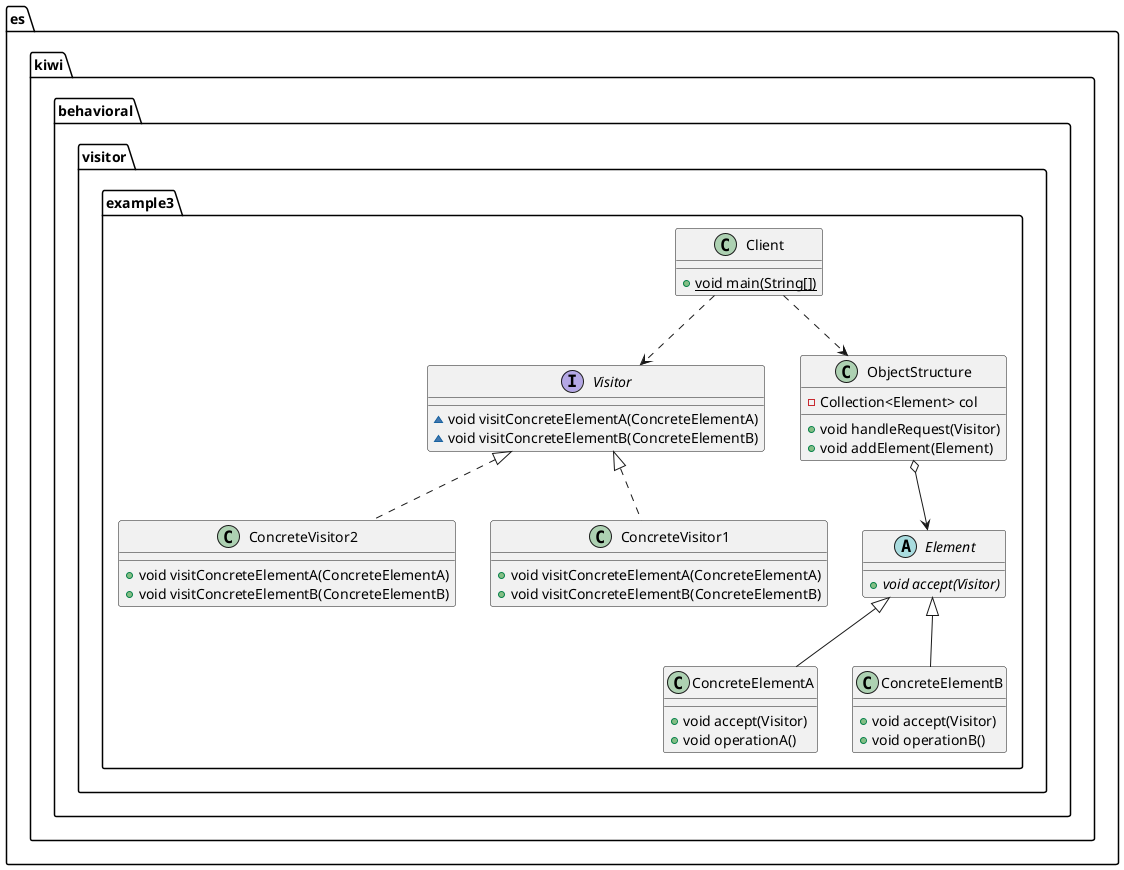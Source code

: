 @startuml
interface es.kiwi.behavioral.visitor.example3.Visitor {
~ void visitConcreteElementA(ConcreteElementA)
~ void visitConcreteElementB(ConcreteElementB)
}
class es.kiwi.behavioral.visitor.example3.ObjectStructure {
- Collection<Element> col
+ void handleRequest(Visitor)
+ void addElement(Element)
}
abstract class es.kiwi.behavioral.visitor.example3.Element {
+ {abstract}void accept(Visitor)
}
class es.kiwi.behavioral.visitor.example3.ConcreteElementA {
+ void accept(Visitor)
+ void operationA()
}
class es.kiwi.behavioral.visitor.example3.ConcreteVisitor2 {
+ void visitConcreteElementA(ConcreteElementA)
+ void visitConcreteElementB(ConcreteElementB)
}
class es.kiwi.behavioral.visitor.example3.ConcreteVisitor1 {
+ void visitConcreteElementA(ConcreteElementA)
+ void visitConcreteElementB(ConcreteElementB)
}
class es.kiwi.behavioral.visitor.example3.ConcreteElementB {
+ void accept(Visitor)
+ void operationB()
}
class es.kiwi.behavioral.visitor.example3.Client {
+ {static} void main(String[])
}


es.kiwi.behavioral.visitor.example3.Element <|-- es.kiwi.behavioral.visitor.example3.ConcreteElementA
es.kiwi.behavioral.visitor.example3.Visitor <|.. es.kiwi.behavioral.visitor.example3.ConcreteVisitor2
es.kiwi.behavioral.visitor.example3.Visitor <|.. es.kiwi.behavioral.visitor.example3.ConcreteVisitor1
es.kiwi.behavioral.visitor.example3.Element <|-- es.kiwi.behavioral.visitor.example3.ConcreteElementB
es.kiwi.behavioral.visitor.example3.ObjectStructure o--> es.kiwi.behavioral.visitor.example3.Element
es.kiwi.behavioral.visitor.example3.Client ..> es.kiwi.behavioral.visitor.example3.Visitor
es.kiwi.behavioral.visitor.example3.Client ..> es.kiwi.behavioral.visitor.example3.ObjectStructure
@enduml